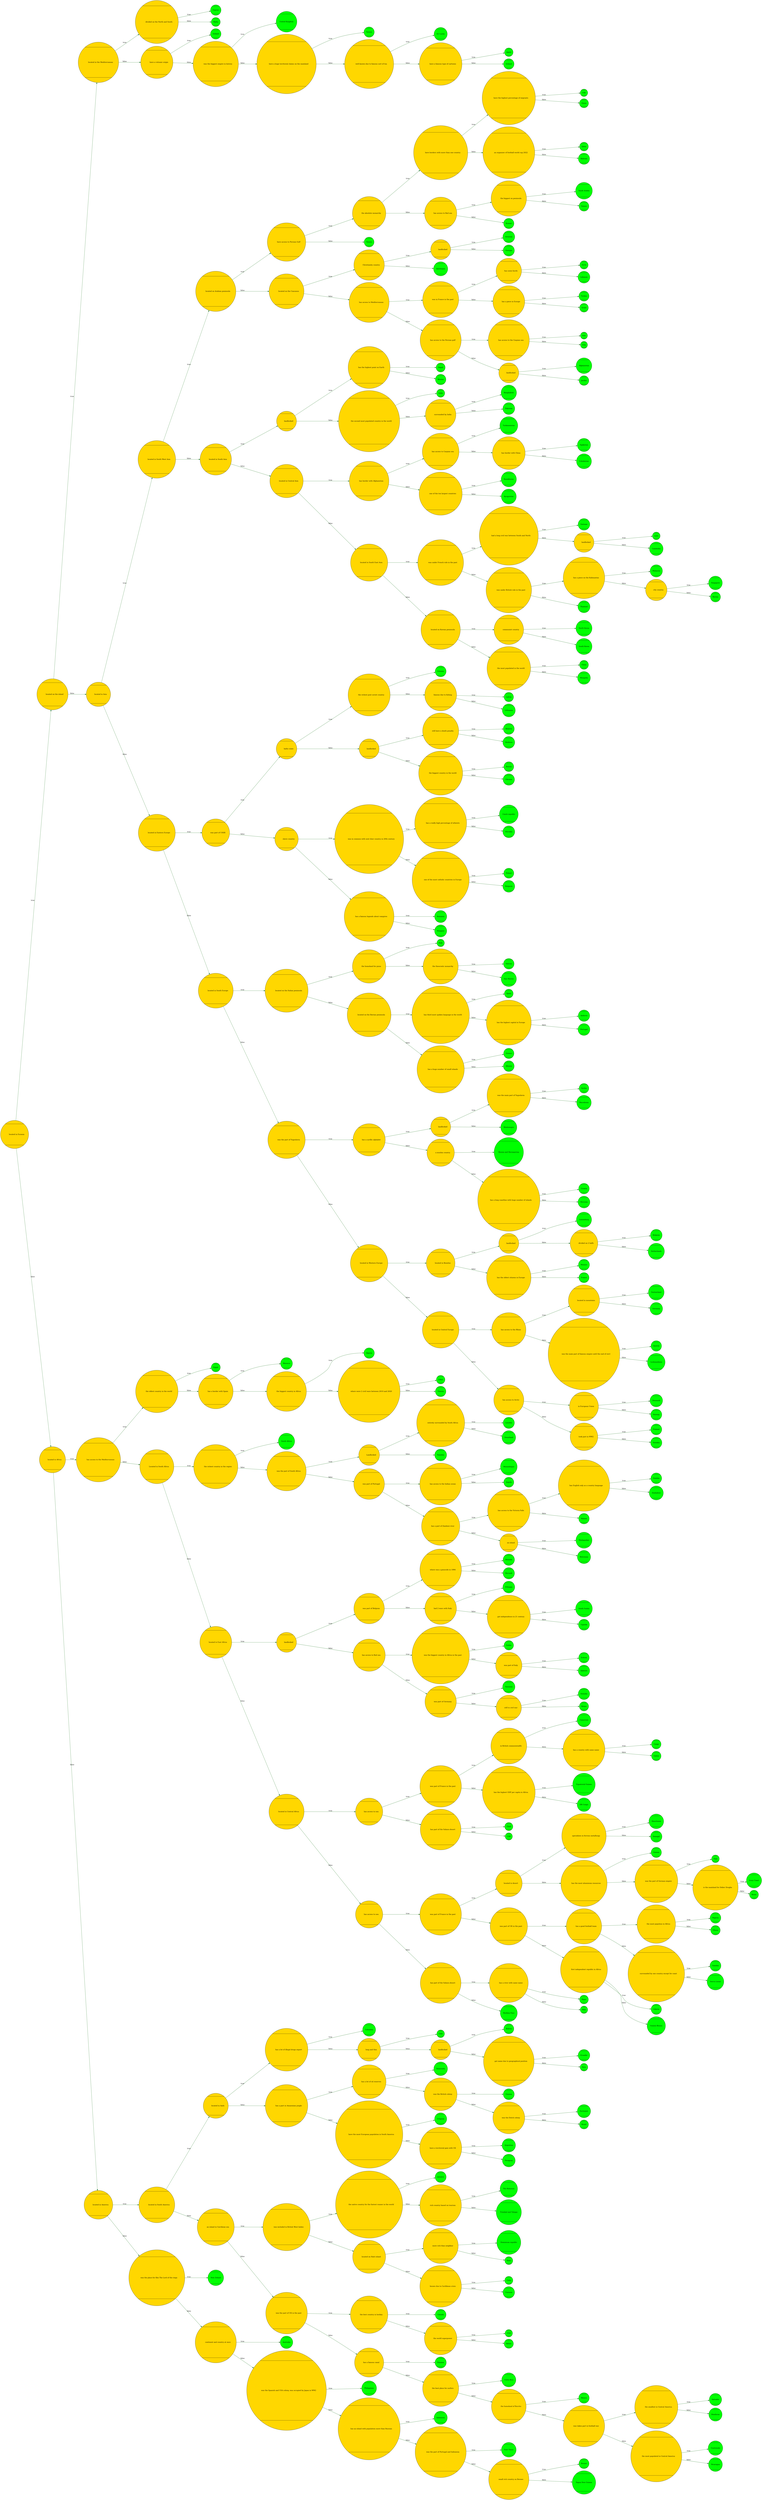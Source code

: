 digraph G{
edge [color = "darkgreen"];
rankdir = "LR";
node [shape = Mcircle];
node [color = "#000000", shape = Mcircle];
node0x5626c3d5b400[ style = "filled, rounded", fillcolor = "gold"]node0x5626c3d5b400 [label="	located in Eurasia
"];
node0x5626c3d5e110[ style = "filled, rounded", fillcolor = "gold"]node0x5626c3d5e110 [label="	located on the island
"];
node0x5626c3d5e170[ style = "filled, rounded", fillcolor = "gold"]node0x5626c3d5e170 [label="	located in the Mediterranean
"];
node0x5626c3d5e1d0[ style = "filled, rounded", fillcolor = "gold"]node0x5626c3d5e1d0 [label="	divided on the North and South
"];
node0x5626c3d5e230[ style = "filled, rounded", fillcolor = "lime"]node0x5626c3d5e230 [label="Cyprus
"];
node0x5626c3d5e290[ style = "filled, rounded", fillcolor = "lime"]node0x5626c3d5e290 [label="Malta
"];
node0x5626c3d5e2f0[ style = "filled, rounded", fillcolor = "gold"]node0x5626c3d5e2f0 [label="	have a volcanic origin
"];
node0x5626c3d5e350[ style = "filled, rounded", fillcolor = "lime"]node0x5626c3d5e350 [label="Iceland
"];
node0x5626c3d5e3b0[ style = "filled, rounded", fillcolor = "gold"]node0x5626c3d5e3b0 [label="	was the biggest empire in history
"];
node0x5626c3d5e410[ style = "filled, rounded", fillcolor = "lime"]node0x5626c3d5e410 [label="United Kingdom
"];
node0x5626c3d5e470[ style = "filled, rounded", fillcolor = "gold"]node0x5626c3d5e470 [label="	have a huge territorial claims on the mainland
"];
node0x5626c3d5e4d0[ style = "filled, rounded", fillcolor = "lime"]node0x5626c3d5e4d0 [label="Taiwan
"];
node0x5626c3d5e530[ style = "filled, rounded", fillcolor = "gold"]node0x5626c3d5e530 [label="	well known due to famous sort of tea
"];
node0x5626c3d5e590[ style = "filled, rounded", fillcolor = "lime"]node0x5626c3d5e590 [label="Sri Lanka
"];
node0x5626c3d5e5f0[ style = "filled, rounded", fillcolor = "gold"]node0x5626c3d5e5f0 [label="	have a famous type of cartoons
"];
node0x5626c3d5e650[ style = "filled, rounded", fillcolor = "lime"]node0x5626c3d5e650 [label="Japan
"];
node0x5626c3d5e6b0[ style = "filled, rounded", fillcolor = "lime"]node0x5626c3d5e6b0 [label="Ireland
"];
node0x5626c3d5e710[ style = "filled, rounded", fillcolor = "gold"]node0x5626c3d5e710 [label="	located in Asia
"];
node0x5626c3d5e770[ style = "filled, rounded", fillcolor = "gold"]node0x5626c3d5e770 [label="	located in South West Asia
"];
node0x5626c3d5e7d0[ style = "filled, rounded", fillcolor = "gold"]node0x5626c3d5e7d0 [label="	located on Arabian peninsula
"];
node0x5626c3d5e830[ style = "filled, rounded", fillcolor = "gold"]node0x5626c3d5e830 [label="	have access to Persian Gulf
"];
node0x5626c3d5e890[ style = "filled, rounded", fillcolor = "gold"]node0x5626c3d5e890 [label="	the absolute monarchy
"];
node0x5626c3d5e8f0[ style = "filled, rounded", fillcolor = "gold"]node0x5626c3d5e8f0 [label="	have borders with more than one country
"];
node0x5626c3d5e950[ style = "filled, rounded", fillcolor = "gold"]node0x5626c3d5e950 [label="	have the highest percentage of migrants
"];
node0x5626c3d5e9b0[ style = "filled, rounded", fillcolor = "lime"]node0x5626c3d5e9b0 [label="UAE
"];
node0x5626c3d5ea10[ style = "filled, rounded", fillcolor = "lime"]node0x5626c3d5ea10 [label="Oman
"];
node0x5626c3d5ea70[ style = "filled, rounded", fillcolor = "gold"]node0x5626c3d5ea70 [label="	an organizer of football world cup 2022
"];
node0x5626c3d5ead0[ style = "filled, rounded", fillcolor = "lime"]node0x5626c3d5ead0 [label="Qatar
"];
node0x5626c3d5eb30[ style = "filled, rounded", fillcolor = "lime"]node0x5626c3d5eb30 [label="Bahrain
"];
node0x5626c3d5eb90[ style = "filled, rounded", fillcolor = "gold"]node0x5626c3d5eb90 [label="	has access to Red sea
"];
node0x5626c3d5ebf0[ style = "filled, rounded", fillcolor = "gold"]node0x5626c3d5ebf0 [label="	the biggest on peninsula
"];
node0x5626c3d5ec50[ style = "filled, rounded", fillcolor = "lime"]node0x5626c3d5ec50 [label="Saudi Arabia
"];
node0x5626c3d5ecb0[ style = "filled, rounded", fillcolor = "lime"]node0x5626c3d5ecb0 [label="Yemen
"];
node0x5626c3d5ed10[ style = "filled, rounded", fillcolor = "lime"]node0x5626c3d5ed10 [label="Kuwait
"];
node0x5626c3d5ed70[ style = "filled, rounded", fillcolor = "lime"]node0x5626c3d5ed70 [label="Yemen
"];
node0x5626c3d5edd0[ style = "filled, rounded", fillcolor = "gold"]node0x5626c3d5edd0 [label="	located on the Caucasus
"];
node0x5626c3d5ee30[ style = "filled, rounded", fillcolor = "gold"]node0x5626c3d5ee30 [label="	Christianity country
"];
node0x5626c3d5ee90[ style = "filled, rounded", fillcolor = "gold"]node0x5626c3d5ee90 [label="	landlocked
"];
node0x5626c3d5eef0[ style = "filled, rounded", fillcolor = "lime"]node0x5626c3d5eef0 [label="Armenia
"];
node0x5626c3d5ef50[ style = "filled, rounded", fillcolor = "lime"]node0x5626c3d5ef50 [label="Georgia
"];
node0x5626c3d5efb0[ style = "filled, rounded", fillcolor = "lime"]node0x5626c3d5efb0 [label="Azerbaijan
"];
node0x5626c3d5f010[ style = "filled, rounded", fillcolor = "gold"]node0x5626c3d5f010 [label="	has access to Mediterranean
"];
node0x5626c3d5f070[ style = "filled, rounded", fillcolor = "gold"]node0x5626c3d5f070 [label="	was in France in the past
"];
node0x5626c3d5f0d0[ style = "filled, rounded", fillcolor = "gold"]node0x5626c3d5f0d0 [label="	has some kurds
"];
node0x5626c3d5f130[ style = "filled, rounded", fillcolor = "lime"]node0x5626c3d5f130 [label="Syria
"];
node0x5626c3d5f190[ style = "filled, rounded", fillcolor = "lime"]node0x5626c3d5f190 [label="Lebanon
"];
node0x5626c3d5f1f0[ style = "filled, rounded", fillcolor = "gold"]node0x5626c3d5f1f0 [label="	has a piece in Europe
"];
node0x5626c3d5f250[ style = "filled, rounded", fillcolor = "lime"]node0x5626c3d5f250 [label="Turkey
"];
node0x5626c3d5f2b0[ style = "filled, rounded", fillcolor = "lime"]node0x5626c3d5f2b0 [label="Israel
"];
node0x5626c3d5f310[ style = "filled, rounded", fillcolor = "gold"]node0x5626c3d5f310 [label="	has access to the Persian gulf
"];
node0x5626c3d5f370[ style = "filled, rounded", fillcolor = "gold"]node0x5626c3d5f370 [label="	has access to the Caspian sea
"];
node0x5626c3d5f3d0[ style = "filled, rounded", fillcolor = "lime"]node0x5626c3d5f3d0 [label="Iran
"];
node0x5626c3d5f430[ style = "filled, rounded", fillcolor = "lime"]node0x5626c3d5f430 [label="Iraq
"];
node0x5626c3d5f490[ style = "filled, rounded", fillcolor = "gold"]node0x5626c3d5f490 [label="	landlocked
"];
node0x5626c3d5f4f0[ style = "filled, rounded", fillcolor = "lime"]node0x5626c3d5f4f0 [label="Afghanistan
"];
node0x5626c3d5f550[ style = "filled, rounded", fillcolor = "lime"]node0x5626c3d5f550 [label="Jordan
"];
node0x5626c3d5f5b0[ style = "filled, rounded", fillcolor = "gold"]node0x5626c3d5f5b0 [label="	located in South Asia
"];
node0x5626c3d5f610[ style = "filled, rounded", fillcolor = "gold"]node0x5626c3d5f610 [label="	landlocked
"];
node0x5626c3d5f670[ style = "filled, rounded", fillcolor = "gold"]node0x5626c3d5f670 [label="	has the highest point on Earth
"];
node0x5626c3d5f6d0[ style = "filled, rounded", fillcolor = "lime"]node0x5626c3d5f6d0 [label="Nepal
"];
node0x5626c3d5f730[ style = "filled, rounded", fillcolor = "lime"]node0x5626c3d5f730 [label="Bhutan
"];
node0x5626c3d5f790[ style = "filled, rounded", fillcolor = "gold"]node0x5626c3d5f790 [label="	the second most populated country in the world
"];
node0x5626c3d5f7f0[ style = "filled, rounded", fillcolor = "lime"]node0x5626c3d5f7f0 [label="India
"];
node0x5626c3d5f850[ style = "filled, rounded", fillcolor = "gold"]node0x5626c3d5f850 [label="	surrounded by India
"];
node0x5626c3d5f8b0[ style = "filled, rounded", fillcolor = "lime"]node0x5626c3d5f8b0 [label="Bangladesh
"];
node0x5626c3d5f910[ style = "filled, rounded", fillcolor = "lime"]node0x5626c3d5f910 [label="Pakistan
"];
node0x5626c3d5f970[ style = "filled, rounded", fillcolor = "gold"]node0x5626c3d5f970 [label="	located in Central Asia
"];
node0x5626c3d5f9d0[ style = "filled, rounded", fillcolor = "gold"]node0x5626c3d5f9d0 [label="	has border with Afghanistan
"];
node0x5626c3d5fa30[ style = "filled, rounded", fillcolor = "gold"]node0x5626c3d5fa30 [label="	has access to Caspian sea
"];
node0x5626c3d5fa90[ style = "filled, rounded", fillcolor = "lime"]node0x5626c3d5fa90 [label="Turkmenistan
"];
node0x5626c3d5faf0[ style = "filled, rounded", fillcolor = "gold"]node0x5626c3d5faf0 [label="	has border with China
"];
node0x5626c3d5fb50[ style = "filled, rounded", fillcolor = "lime"]node0x5626c3d5fb50 [label="Tajikistan
"];
node0x5626c3d5fbb0[ style = "filled, rounded", fillcolor = "lime"]node0x5626c3d5fbb0 [label="Uzbekistan
"];
node0x5626c3d5fc10[ style = "filled, rounded", fillcolor = "gold"]node0x5626c3d5fc10 [label="	one of the ten largest countries
"];
node0x5626c3d5fc70[ style = "filled, rounded", fillcolor = "lime"]node0x5626c3d5fc70 [label="Kazakhstan
"];
node0x5626c3d5fcd0[ style = "filled, rounded", fillcolor = "lime"]node0x5626c3d5fcd0 [label="Kyrgyzstan
"];
node0x5626c3d5fd30[ style = "filled, rounded", fillcolor = "gold"]node0x5626c3d5fd30 [label="	located in South East Asia
"];
node0x5626c3d5fd90[ style = "filled, rounded", fillcolor = "gold"]node0x5626c3d5fd90 [label="	was under French rule in the past
"];
node0x5626c3d5fdf0[ style = "filled, rounded", fillcolor = "gold"]node0x5626c3d5fdf0 [label="	had a long civil war between South and North
"];
node0x5626c3d5fe50[ style = "filled, rounded", fillcolor = "lime"]node0x5626c3d5fe50 [label="Vietnam
"];
node0x5626c3d5feb0[ style = "filled, rounded", fillcolor = "gold"]node0x5626c3d5feb0 [label="	landlocked
"];
node0x5626c3d5ff10[ style = "filled, rounded", fillcolor = "lime"]node0x5626c3d5ff10 [label="Laos
"];
node0x5626c3d5ff70[ style = "filled, rounded", fillcolor = "lime"]node0x5626c3d5ff70 [label="Cambodia
"];
node0x5626c3d5ffd0[ style = "filled, rounded", fillcolor = "gold"]node0x5626c3d5ffd0 [label="	was under British rule in the past
"];
node0x5626c3d60030[ style = "filled, rounded", fillcolor = "gold"]node0x5626c3d60030 [label="	has a piece on the Kalimantan
"];
node0x5626c3d60090[ style = "filled, rounded", fillcolor = "lime"]node0x5626c3d60090 [label="Malaysia
"];
node0x5626c3d600f0[ style = "filled, rounded", fillcolor = "gold"]node0x5626c3d600f0 [label="	city country
"];
node0x5626c3d60150[ style = "filled, rounded", fillcolor = "lime"]node0x5626c3d60150 [label="Singapore
"];
node0x5626c3d601b0[ style = "filled, rounded", fillcolor = "lime"]node0x5626c3d601b0 [label="Burma
"];
node0x5626c3d60210[ style = "filled, rounded", fillcolor = "lime"]node0x5626c3d60210 [label="Thailand
"];
node0x5626c3d60270[ style = "filled, rounded", fillcolor = "gold"]node0x5626c3d60270 [label="	located on Korean peninsula
"];
node0x5626c3d602d0[ style = "filled, rounded", fillcolor = "gold"]node0x5626c3d602d0 [label="	communist country
"];
node0x5626c3d60330[ style = "filled, rounded", fillcolor = "lime"]node0x5626c3d60330 [label="North Korea
"];
node0x5626c3d60390[ style = "filled, rounded", fillcolor = "lime"]node0x5626c3d60390 [label="South Korea
"];
node0x5626c3d603f0[ style = "filled, rounded", fillcolor = "gold"]node0x5626c3d603f0 [label="	the most populated in the world
"];
node0x5626c3d60450[ style = "filled, rounded", fillcolor = "lime"]node0x5626c3d60450 [label="China
"];
node0x5626c3d604b0[ style = "filled, rounded", fillcolor = "lime"]node0x5626c3d604b0 [label="Mongolia
"];
node0x5626c3d60510[ style = "filled, rounded", fillcolor = "gold"]node0x5626c3d60510 [label="	located in Eastern Europe
"];
node0x5626c3d60570[ style = "filled, rounded", fillcolor = "gold"]node0x5626c3d60570 [label="	was part of USSR
"];
node0x5626c3d605d0[ style = "filled, rounded", fillcolor = "gold"]node0x5626c3d605d0 [label="	baltic state
"];
node0x5626c3d60630[ style = "filled, rounded", fillcolor = "gold"]node0x5626c3d60630 [label="	the richest post soviet country
"];
node0x5626c3d60690[ style = "filled, rounded", fillcolor = "lime"]node0x5626c3d60690 [label="Estonia
"];
node0x5626c3d606f0[ style = "filled, rounded", fillcolor = "gold"]node0x5626c3d606f0 [label="	famous due to fishing
"];
node0x5626c3d60750[ style = "filled, rounded", fillcolor = "lime"]node0x5626c3d60750 [label="Latvia
"];
node0x5626c3d607b0[ style = "filled, rounded", fillcolor = "lime"]node0x5626c3d607b0 [label="Lithuania
"];
node0x5626c3d60810[ style = "filled, rounded", fillcolor = "gold"]node0x5626c3d60810 [label="	landlocked
"];
node0x5626c3d60870[ style = "filled, rounded", fillcolor = "gold"]node0x5626c3d60870 [label="	still have a death penalty
"];
node0x5626c3d608d0[ style = "filled, rounded", fillcolor = "lime"]node0x5626c3d608d0 [label="Belarus
"];
node0x5626c3d60930[ style = "filled, rounded", fillcolor = "lime"]node0x5626c3d60930 [label="Moldova
"];
node0x5626c3d60990[ style = "filled, rounded", fillcolor = "gold"]node0x5626c3d60990 [label="	the biggest country in the world
"];
node0x5626c3d609f0[ style = "filled, rounded", fillcolor = "lime"]node0x5626c3d609f0 [label="Russia
"];
node0x5626c3d60a50[ style = "filled, rounded", fillcolor = "lime"]node0x5626c3d60a50 [label="Ukraine
"];
node0x5626c3d60ab0[ style = "filled, rounded", fillcolor = "gold"]node0x5626c3d60ab0 [label="	slavic country
"];
node0x5626c3d60b10[ style = "filled, rounded", fillcolor = "gold"]node0x5626c3d60b10 [label="	was in common with next door country in 20th century
"];
node0x5626c3d60b70[ style = "filled, rounded", fillcolor = "gold"]node0x5626c3d60b70 [label="	has a really high percentage of atheists
"];
node0x5626c3d60bd0[ style = "filled, rounded", fillcolor = "lime"]node0x5626c3d60bd0 [label="Czech republic
"];
node0x5626c3d60c30[ style = "filled, rounded", fillcolor = "lime"]node0x5626c3d60c30 [label="Slovakia
"];
node0x5626c3d60c90[ style = "filled, rounded", fillcolor = "gold"]node0x5626c3d60c90 [label="	one of the most catholic countries in Europe
"];
node0x5626c3d60cf0[ style = "filled, rounded", fillcolor = "lime"]node0x5626c3d60cf0 [label="Poland
"];
node0x5626c3d60d50[ style = "filled, rounded", fillcolor = "lime"]node0x5626c3d60d50 [label="Bulgaria
"];
node0x5626c3d60db0[ style = "filled, rounded", fillcolor = "gold"]node0x5626c3d60db0 [label="	has a famous legends about vampires
"];
node0x5626c3d60e10[ style = "filled, rounded", fillcolor = "lime"]node0x5626c3d60e10 [label="Romania
"];
node0x5626c3d60e70[ style = "filled, rounded", fillcolor = "lime"]node0x5626c3d60e70 [label="Hungary
"];
node0x5626c3d60ed0[ style = "filled, rounded", fillcolor = "gold"]node0x5626c3d60ed0 [label="	located in South Europe
"];
node0x5626c3d60f30[ style = "filled, rounded", fillcolor = "gold"]node0x5626c3d60f30 [label="	located on the Italian peninsula
"];
node0x5626c3d60f90[ style = "filled, rounded", fillcolor = "gold"]node0x5626c3d60f90 [label="	the homeland for pizza
"];
node0x5626c3d60ff0[ style = "filled, rounded", fillcolor = "lime"]node0x5626c3d60ff0 [label="Italy
"];
node0x5626c3d61050[ style = "filled, rounded", fillcolor = "gold"]node0x5626c3d61050 [label="	the theocratic monarchy
"];
node0x5626c3d610b0[ style = "filled, rounded", fillcolor = "lime"]node0x5626c3d610b0 [label="Vatican
"];
node0x5626c3d61110[ style = "filled, rounded", fillcolor = "lime"]node0x5626c3d61110 [label="San Marino
"];
node0x5626c3d61170[ style = "filled, rounded", fillcolor = "gold"]node0x5626c3d61170 [label="	located on the Iberian peninsula
"];
node0x5626c3d611d0[ style = "filled, rounded", fillcolor = "gold"]node0x5626c3d611d0 [label="	has third most spoken language in the world
"];
node0x5626c3d61230[ style = "filled, rounded", fillcolor = "lime"]node0x5626c3d61230 [label="Spain
"];
node0x5626c3d61290[ style = "filled, rounded", fillcolor = "gold"]node0x5626c3d61290 [label="	has the highest capital in Europe
"];
node0x5626c3d612f0[ style = "filled, rounded", fillcolor = "lime"]node0x5626c3d612f0 [label="Andorra
"];
node0x5626c3d61350[ style = "filled, rounded", fillcolor = "lime"]node0x5626c3d61350 [label="Portugal
"];
node0x5626c3d613b0[ style = "filled, rounded", fillcolor = "gold"]node0x5626c3d613b0 [label="	has a huge number of small islands
"];
node0x5626c3d61410[ style = "filled, rounded", fillcolor = "lime"]node0x5626c3d61410 [label="Greece
"];
node0x5626c3d61470[ style = "filled, rounded", fillcolor = "lime"]node0x5626c3d61470 [label="Albania
"];
node0x5626c3d614d0[ style = "filled, rounded", fillcolor = "gold"]node0x5626c3d614d0 [label="	was the part of Yugoslavia
"];
node0x5626c3d61530[ style = "filled, rounded", fillcolor = "gold"]node0x5626c3d61530 [label="	has a cyrillic alphabet
"];
node0x5626c3d61590[ style = "filled, rounded", fillcolor = "gold"]node0x5626c3d61590 [label="	landlocked
"];
node0x5626c3d615f0[ style = "filled, rounded", fillcolor = "gold"]node0x5626c3d615f0 [label="	was the main part of Yugoslavia
"];
node0x5626c3d61650[ style = "filled, rounded", fillcolor = "lime"]node0x5626c3d61650 [label="Serbia
"];
node0x5626c3d616b0[ style = "filled, rounded", fillcolor = "lime"]node0x5626c3d616b0 [label="Macedonia
"];
node0x5626c3d61710[ style = "filled, rounded", fillcolor = "lime"]node0x5626c3d61710 [label="Montenegro
"];
node0x5626c3d61770[ style = "filled, rounded", fillcolor = "gold"]node0x5626c3d61770 [label="	a muslim country
"];
node0x5626c3d617d0[ style = "filled, rounded", fillcolor = "lime"]node0x5626c3d617d0 [label="Bosnia and Herzegovina
"];
node0x5626c3d61830[ style = "filled, rounded", fillcolor = "gold"]node0x5626c3d61830 [label="	has a long coastline with huge number of islands
"];
node0x5626c3d61890[ style = "filled, rounded", fillcolor = "lime"]node0x5626c3d61890 [label="Croatia
"];
node0x5626c3d618f0[ style = "filled, rounded", fillcolor = "lime"]node0x5626c3d618f0 [label="Slovenia
"];
node0x5626c3d61950[ style = "filled, rounded", fillcolor = "gold"]node0x5626c3d61950 [label="	located in Western Europe
"];
node0x5626c3d619b0[ style = "filled, rounded", fillcolor = "gold"]node0x5626c3d619b0 [label="	located in Benelux
"];
node0x5626c3d61a10[ style = "filled, rounded", fillcolor = "gold"]node0x5626c3d61a10 [label="	landlocked
"];
node0x5626c3d61a70[ style = "filled, rounded", fillcolor = "lime"]node0x5626c3d61a70 [label="Luxemburg
"];
node0x5626c3d61ad0[ style = "filled, rounded", fillcolor = "gold"]node0x5626c3d61ad0 [label="	divided on 2 halfs
"];
node0x5626c3d61b30[ style = "filled, rounded", fillcolor = "lime"]node0x5626c3d61b30 [label="Belgium
"];
node0x5626c3d61b90[ style = "filled, rounded", fillcolor = "lime"]node0x5626c3d61b90 [label="Netherlands
"];
node0x5626c3d61bf0[ style = "filled, rounded", fillcolor = "gold"]node0x5626c3d61bf0 [label="	has the oldest citizens in Europe
"];
node0x5626c3d61c50[ style = "filled, rounded", fillcolor = "lime"]node0x5626c3d61c50 [label="Monaco
"];
node0x5626c3d61cb0[ style = "filled, rounded", fillcolor = "lime"]node0x5626c3d61cb0 [label="France
"];
node0x5626c3d61d10[ style = "filled, rounded", fillcolor = "gold"]node0x5626c3d61d10 [label="	located in Central Europe
"];
node0x5626c3d61d70[ style = "filled, rounded", fillcolor = "gold"]node0x5626c3d61d70 [label="	has access to the Rhine
"];
node0x5626c3d61dd0[ style = "filled, rounded", fillcolor = "gold"]node0x5626c3d61dd0 [label="	located in mountains
"];
node0x5626c3d61e30[ style = "filled, rounded", fillcolor = "lime"]node0x5626c3d61e30 [label="Switzerland
"];
node0x5626c3d61e90[ style = "filled, rounded", fillcolor = "lime"]node0x5626c3d61e90 [label="Germany
"];
node0x5626c3d61ef0[ style = "filled, rounded", fillcolor = "gold"]node0x5626c3d61ef0 [label="	was the main part of famous empire until the end of ww1
"];
node0x5626c3d61f50[ style = "filled, rounded", fillcolor = "lime"]node0x5626c3d61f50 [label="Austria
"];
node0x5626c3d61fb0[ style = "filled, rounded", fillcolor = "lime"]node0x5626c3d61fb0 [label="Lichtenshtein
"];
node0x5626c3d62010[ style = "filled, rounded", fillcolor = "gold"]node0x5626c3d62010 [label="	has access to Arctic
"];
node0x5626c3d62070[ style = "filled, rounded", fillcolor = "gold"]node0x5626c3d62070 [label="	in European Union
"];
node0x5626c3d620d0[ style = "filled, rounded", fillcolor = "lime"]node0x5626c3d620d0 [label="Denmark
"];
node0x5626c3d62130[ style = "filled, rounded", fillcolor = "lime"]node0x5626c3d62130 [label="Norway
"];
node0x5626c3d62190[ style = "filled, rounded", fillcolor = "gold"]node0x5626c3d62190 [label="	took part in WW2
"];
node0x5626c3d621f0[ style = "filled, rounded", fillcolor = "lime"]node0x5626c3d621f0 [label="Finland
"];
node0x5626c3d62250[ style = "filled, rounded", fillcolor = "lime"]node0x5626c3d62250 [label="Sweden
"];
node0x5626c3d622b0[ style = "filled, rounded", fillcolor = "gold"]node0x5626c3d622b0 [label="	located in Africa
"];
node0x5626c3d62310[ style = "filled, rounded", fillcolor = "gold"]node0x5626c3d62310 [label="	has access to the Mediterranean
"];
node0x5626c3d62370[ style = "filled, rounded", fillcolor = "gold"]node0x5626c3d62370 [label="	the oldest country in the world
"];
node0x5626c3d623d0[ style = "filled, rounded", fillcolor = "lime"]node0x5626c3d623d0 [label="Egypt
"];
node0x5626c3d62430[ style = "filled, rounded", fillcolor = "gold"]node0x5626c3d62430 [label="	has a border with Spain
"];
node0x5626c3d62490[ style = "filled, rounded", fillcolor = "lime"]node0x5626c3d62490 [label="Morocco
"];
node0x5626c3d624f0[ style = "filled, rounded", fillcolor = "gold"]node0x5626c3d624f0 [label="	the biggest country in Africa
"];
node0x5626c3d62550[ style = "filled, rounded", fillcolor = "lime"]node0x5626c3d62550 [label="Algeria
"];
node0x5626c3d625b0[ style = "filled, rounded", fillcolor = "gold"]node0x5626c3d625b0 [label="	where were 2 civil wars between 2010 and 2020
"];
node0x5626c3d62610[ style = "filled, rounded", fillcolor = "lime"]node0x5626c3d62610 [label="Libya
"];
node0x5626c3d62670[ style = "filled, rounded", fillcolor = "lime"]node0x5626c3d62670 [label="Tunisia
"];
node0x5626c3d626d0[ style = "filled, rounded", fillcolor = "gold"]node0x5626c3d626d0 [label="	Located in South Africa
"];
node0x5626c3d62730[ style = "filled, rounded", fillcolor = "gold"]node0x5626c3d62730 [label="	the richest country in the region
"];
node0x5626c3d62790[ style = "filled, rounded", fillcolor = "lime"]node0x5626c3d62790 [label="South Africa
"];
node0x5626c3d627f0[ style = "filled, rounded", fillcolor = "gold"]node0x5626c3d627f0 [label="	was the part of South Africa
"];
node0x5626c3d62850[ style = "filled, rounded", fillcolor = "gold"]node0x5626c3d62850 [label="	Landlocked
"];
node0x5626c3d628b0[ style = "filled, rounded", fillcolor = "gold"]node0x5626c3d628b0 [label="	entirely surrounded by South Africa
"];
node0x5626c3d62910[ style = "filled, rounded", fillcolor = "lime"]node0x5626c3d62910 [label="Lesotho
"];
node0x5626c3d62970[ style = "filled, rounded", fillcolor = "lime"]node0x5626c3d62970 [label="Swaziland
"];
node0x5626c3d629d0[ style = "filled, rounded", fillcolor = "lime"]node0x5626c3d629d0 [label="Namibia
"];
node0x5626c3d62a30[ style = "filled, rounded", fillcolor = "gold"]node0x5626c3d62a30 [label="	was part of Portugal
"];
node0x5626c3d62a90[ style = "filled, rounded", fillcolor = "gold"]node0x5626c3d62a90 [label="	has access to the Indian ocean
"];
node0x5626c3d62af0[ style = "filled, rounded", fillcolor = "lime"]node0x5626c3d62af0 [label="Mozambique
"];
node0x5626c3d62b50[ style = "filled, rounded", fillcolor = "lime"]node0x5626c3d62b50 [label="Angola
"];
node0x5626c3d62bb0[ style = "filled, rounded", fillcolor = "gold"]node0x5626c3d62bb0 [label="	has a part of Zambezi river
"];
node0x5626c3d62c10[ style = "filled, rounded", fillcolor = "gold"]node0x5626c3d62c10 [label="	has access to the Victoria Falls
"];
node0x5626c3d62c70[ style = "filled, rounded", fillcolor = "gold"]node0x5626c3d62c70 [label="	has English only as a country language
"];
node0x5626c3d62cd0[ style = "filled, rounded", fillcolor = "lime"]node0x5626c3d62cd0 [label="Zambia
"];
node0x5626c3d62d30[ style = "filled, rounded", fillcolor = "lime"]node0x5626c3d62d30 [label="Zimbabwe
"];
node0x5626c3d62d90[ style = "filled, rounded", fillcolor = "lime"]node0x5626c3d62d90 [label="Malawi
"];
node0x5626c3d62df0[ style = "filled, rounded", fillcolor = "gold"]node0x5626c3d62df0 [label="	an island
"];
node0x5626c3d62e50[ style = "filled, rounded", fillcolor = "lime"]node0x5626c3d62e50 [label="Madagaskar
"];
node0x5626c3d62eb0[ style = "filled, rounded", fillcolor = "lime"]node0x5626c3d62eb0 [label="Botswana
"];
node0x5626c3d62f10[ style = "filled, rounded", fillcolor = "gold"]node0x5626c3d62f10 [label="	located in East Africa
"];
node0x5626c3d62f70[ style = "filled, rounded", fillcolor = "gold"]node0x5626c3d62f70 [label="	landlocked
"];
node0x5626c3d62fd0[ style = "filled, rounded", fillcolor = "gold"]node0x5626c3d62fd0 [label="	was part of Belgium
"];
node0x5626c3d63030[ style = "filled, rounded", fillcolor = "gold"]node0x5626c3d63030 [label="	where was a genocide in 1994
"];
node0x5626c3d63090[ style = "filled, rounded", fillcolor = "lime"]node0x5626c3d63090 [label="Rwanda
"];
node0x5626c3d630f0[ style = "filled, rounded", fillcolor = "lime"]node0x5626c3d630f0 [label="Burundi
"];
node0x5626c3d63150[ style = "filled, rounded", fillcolor = "gold"]node0x5626c3d63150 [label="	had 2 wars with Italy
"];
node0x5626c3d631b0[ style = "filled, rounded", fillcolor = "lime"]node0x5626c3d631b0 [label="Ethiopia
"];
node0x5626c3d63210[ style = "filled, rounded", fillcolor = "gold"]node0x5626c3d63210 [label="	got independence in 21 century
"];
node0x5626c3d63270[ style = "filled, rounded", fillcolor = "lime"]node0x5626c3d63270 [label="South Sudan
"];
node0x5626c3d632d0[ style = "filled, rounded", fillcolor = "lime"]node0x5626c3d632d0 [label="Uganda
"];
node0x5626c3d63330[ style = "filled, rounded", fillcolor = "gold"]node0x5626c3d63330 [label="	has access to Red sea
"];
node0x5626c3d63390[ style = "filled, rounded", fillcolor = "gold"]node0x5626c3d63390 [label="	was the biggest country in Africa in the past
"];
node0x5626c3d633f0[ style = "filled, rounded", fillcolor = "lime"]node0x5626c3d633f0 [label="Sudan
"];
node0x5626c3d63450[ style = "filled, rounded", fillcolor = "gold"]node0x5626c3d63450 [label="	was part of Italy
"];
node0x5626c3d634b0[ style = "filled, rounded", fillcolor = "lime"]node0x5626c3d634b0 [label="Eritrea
"];
node0x5626c3d63510[ style = "filled, rounded", fillcolor = "lime"]node0x5626c3d63510 [label="Djibouti
"];
node0x5626c3d63570[ style = "filled, rounded", fillcolor = "gold"]node0x5626c3d63570 [label="	was part of Germany
"];
node0x5626c3d635d0[ style = "filled, rounded", fillcolor = "lime"]node0x5626c3d635d0 [label="Tanzania
"];
node0x5626c3d63630[ style = "filled, rounded", fillcolor = "gold"]node0x5626c3d63630 [label="	still in civil war
"];
node0x5626c3d63690[ style = "filled, rounded", fillcolor = "lime"]node0x5626c3d63690 [label="Somalia
"];
node0x5626c3d636f0[ style = "filled, rounded", fillcolor = "lime"]node0x5626c3d636f0 [label="Kenya
"];
node0x5626c3d63750[ style = "filled, rounded", fillcolor = "gold"]node0x5626c3d63750 [label="	located in Central Africa
"];
node0x5626c3d637b0[ style = "filled, rounded", fillcolor = "gold"]node0x5626c3d637b0 [label="	has access to sea
"];
node0x5626c3d63810[ style = "filled, rounded", fillcolor = "gold"]node0x5626c3d63810 [label="	was part of France in the past
"];
node0x5626c3d63870[ style = "filled, rounded", fillcolor = "gold"]node0x5626c3d63870 [label="	in British commonwealth
"];
node0x5626c3d638d0[ style = "filled, rounded", fillcolor = "lime"]node0x5626c3d638d0 [label="Cameroon
"];
node0x5626c3d63930[ style = "filled, rounded", fillcolor = "gold"]node0x5626c3d63930 [label="	has a country with same name
"];
node0x5626c3d63990[ style = "filled, rounded", fillcolor = "lime"]node0x5626c3d63990 [label="Congo
"];
node0x5626c3d639f0[ style = "filled, rounded", fillcolor = "lime"]node0x5626c3d639f0 [label="Gabon
"];
node0x5626c3d63a50[ style = "filled, rounded", fillcolor = "gold"]node0x5626c3d63a50 [label="	has the highest GDP per capita in Africa
"];
node0x5626c3d63ab0[ style = "filled, rounded", fillcolor = "lime"]node0x5626c3d63ab0 [label="Equatorial Guinea
"];
node0x5626c3d63b10[ style = "filled, rounded", fillcolor = "lime"]node0x5626c3d63b10 [label="DR Congo
"];
node0x5626c3d63b70[ style = "filled, rounded", fillcolor = "gold"]node0x5626c3d63b70 [label="	has part of the Sahara desert
"];
node0x5626c3d63bd0[ style = "filled, rounded", fillcolor = "lime"]node0x5626c3d63bd0 [label="Chad
"];
node0x5626c3d63c30[ style = "filled, rounded", fillcolor = "lime"]node0x5626c3d63c30 [label="CAR
"];
node0x5626c3d63c90[ style = "filled, rounded", fillcolor = "gold"]node0x5626c3d63c90 [label="	has access to sea
"];
node0x5626c3d63cf0[ style = "filled, rounded", fillcolor = "gold"]node0x5626c3d63cf0 [label="	was part of France in the past
"];
node0x5626c3d63d50[ style = "filled, rounded", fillcolor = "gold"]node0x5626c3d63d50 [label="	located in desert
"];
node0x5626c3d63db0[ style = "filled, rounded", fillcolor = "gold"]node0x5626c3d63db0 [label="	specializes in ferrous metallurgy
"];
node0x5626c3d63e10[ style = "filled, rounded", fillcolor = "lime"]node0x5626c3d63e10 [label="Mauritania
"];
node0x5626c3d63e70[ style = "filled, rounded", fillcolor = "lime"]node0x5626c3d63e70 [label="Senegal
"];
node0x5626c3d63ed0[ style = "filled, rounded", fillcolor = "gold"]node0x5626c3d63ed0 [label="	has the most aluminium resources
"];
node0x5626c3d63f30[ style = "filled, rounded", fillcolor = "lime"]node0x5626c3d63f30 [label="Guinea
"];
node0x5626c3d63f90[ style = "filled, rounded", fillcolor = "gold"]node0x5626c3d63f90 [label="	was the part of German empire
"];
node0x5626c3d63ff0[ style = "filled, rounded", fillcolor = "lime"]node0x5626c3d63ff0 [label="Togo
"];
node0x5626c3d64050[ style = "filled, rounded", fillcolor = "gold"]node0x5626c3d64050 [label="	is the mainland for Didier Drogba
"];
node0x5626c3d640b0[ style = "filled, rounded", fillcolor = "lime"]node0x5626c3d640b0 [label="Ivory Coast
"];
node0x5626c3d64110[ style = "filled, rounded", fillcolor = "lime"]node0x5626c3d64110 [label="Benin
"];
node0x5626c3d64170[ style = "filled, rounded", fillcolor = "gold"]node0x5626c3d64170 [label="	was part of UK in the past
"];
node0x5626c3d641d0[ style = "filled, rounded", fillcolor = "gold"]node0x5626c3d641d0 [label="	has a good football team
"];
node0x5626c3d64230[ style = "filled, rounded", fillcolor = "gold"]node0x5626c3d64230 [label="	the most populous in Africa
"];
node0x5626c3d64290[ style = "filled, rounded", fillcolor = "lime"]node0x5626c3d64290 [label="Nigeria
"];
node0x5626c3d642f0[ style = "filled, rounded", fillcolor = "lime"]node0x5626c3d642f0 [label="Ghana
"];
node0x5626c3d64350[ style = "filled, rounded", fillcolor = "gold"]node0x5626c3d64350 [label="	surrounded by one country except for coast
"];
node0x5626c3d643b0[ style = "filled, rounded", fillcolor = "lime"]node0x5626c3d643b0 [label="Gambia
"];
node0x5626c3d64410[ style = "filled, rounded", fillcolor = "lime"]node0x5626c3d64410 [label="Sierra Leone
"];
node0x5626c3d64470[ style = "filled, rounded", fillcolor = "gold"]node0x5626c3d64470 [label="	first independent republic in Africa
"];
node0x5626c3d644d0[ style = "filled, rounded", fillcolor = "lime"]node0x5626c3d644d0 [label="Liberia
"];
node0x5626c3d64530[ style = "filled, rounded", fillcolor = "lime"]node0x5626c3d64530 [label="Guinea Bissau
"];
node0x5626c3d64590[ style = "filled, rounded", fillcolor = "gold"]node0x5626c3d64590 [label="	has part of the Sahara desert
"];
node0x5626c3d645f0[ style = "filled, rounded", fillcolor = "gold"]node0x5626c3d645f0 [label="	has a river with same name
"];
node0x5626c3d64650[ style = "filled, rounded", fillcolor = "lime"]node0x5626c3d64650 [label="Niger
"];
node0x5626c3d646b0[ style = "filled, rounded", fillcolor = "lime"]node0x5626c3d646b0 [label="Mali
"];
node0x5626c3d64710[ style = "filled, rounded", fillcolor = "lime"]node0x5626c3d64710 [label="Burkina Faso
"];
node0x5626c3d64770[ style = "filled, rounded", fillcolor = "gold"]node0x5626c3d64770 [label="	located in America
"];
node0x5626c3d647d0[ style = "filled, rounded", fillcolor = "gold"]node0x5626c3d647d0 [label="	located in South America
"];
node0x5626c3d64830[ style = "filled, rounded", fillcolor = "gold"]node0x5626c3d64830 [label="	located in Ands
"];
node0x5626c3d64890[ style = "filled, rounded", fillcolor = "gold"]node0x5626c3d64890 [label="	has a lot of illegal drugs export
"];
node0x5626c3d648f0[ style = "filled, rounded", fillcolor = "lime"]node0x5626c3d648f0 [label="Columbia
"];
node0x5626c3d64950[ style = "filled, rounded", fillcolor = "gold"]node0x5626c3d64950 [label="	long and thin
"];
node0x5626c3d649b0[ style = "filled, rounded", fillcolor = "lime"]node0x5626c3d649b0 [label="Chili
"];
node0x5626c3d64a10[ style = "filled, rounded", fillcolor = "gold"]node0x5626c3d64a10 [label="	landlocked
"];
node0x5626c3d64a70[ style = "filled, rounded", fillcolor = "lime"]node0x5626c3d64a70 [label="Bolivia
"];
node0x5626c3d64ad0[ style = "filled, rounded", fillcolor = "gold"]node0x5626c3d64ad0 [label="	got name due to geographical position
"];
node0x5626c3d64b30[ style = "filled, rounded", fillcolor = "lime"]node0x5626c3d64b30 [label="Ecuador
"];
node0x5626c3d64b90[ style = "filled, rounded", fillcolor = "lime"]node0x5626c3d64b90 [label="Peru
"];
node0x5626c3d64bf0[ style = "filled, rounded", fillcolor = "gold"]node0x5626c3d64bf0 [label="	has a part in Amazonian jungle
"];
node0x5626c3d64c50[ style = "filled, rounded", fillcolor = "gold"]node0x5626c3d64c50 [label="	has a lot of oil reserves
"];
node0x5626c3d64cb0[ style = "filled, rounded", fillcolor = "lime"]node0x5626c3d64cb0 [label="Venezuela
"];
node0x5626c3d64d10[ style = "filled, rounded", fillcolor = "gold"]node0x5626c3d64d10 [label="	was the British colony
"];
node0x5626c3d64d70[ style = "filled, rounded", fillcolor = "lime"]node0x5626c3d64d70 [label="Guyana
"];
node0x5626c3d64dd0[ style = "filled, rounded", fillcolor = "gold"]node0x5626c3d64dd0 [label="	was the Dutch colony
"];
node0x5626c3d64e30[ style = "filled, rounded", fillcolor = "lime"]node0x5626c3d64e30 [label="Suriname
"];
node0x5626c3d64e90[ style = "filled, rounded", fillcolor = "lime"]node0x5626c3d64e90 [label="Brazil
"];
node0x5626c3d64ef0[ style = "filled, rounded", fillcolor = "gold"]node0x5626c3d64ef0 [label="	have the most European population in South America
"];
node0x5626c3d64f50[ style = "filled, rounded", fillcolor = "lime"]node0x5626c3d64f50 [label="Uruguay
"];
node0x5626c3d64fb0[ style = "filled, rounded", fillcolor = "gold"]node0x5626c3d64fb0 [label="	have a territorial gain with UK
"];
node0x5626c3d65010[ style = "filled, rounded", fillcolor = "lime"]node0x5626c3d65010 [label="Argentina
"];
node0x5626c3d65070[ style = "filled, rounded", fillcolor = "lime"]node0x5626c3d65070 [label="Paraguay
"];
node0x5626c3d650d0[ style = "filled, rounded", fillcolor = "gold"]node0x5626c3d650d0 [label="	an island in Carribean sea
"];
node0x5626c3d65130[ style = "filled, rounded", fillcolor = "gold"]node0x5626c3d65130 [label="	was included in British West Indies
"];
node0x5626c3d65190[ style = "filled, rounded", fillcolor = "gold"]node0x5626c3d65190 [label="	the native country for the fastest runner in the world
"];
node0x5626c3d651f0[ style = "filled, rounded", fillcolor = "lime"]node0x5626c3d651f0 [label="Jamaica
"];
node0x5626c3d65250[ style = "filled, rounded", fillcolor = "gold"]node0x5626c3d65250 [label="	rich country based on tourism
"];
node0x5626c3d652b0[ style = "filled, rounded", fillcolor = "lime"]node0x5626c3d652b0 [label="The Bahamas
"];
node0x5626c3d65310[ style = "filled, rounded", fillcolor = "lime"]node0x5626c3d65310 [label="Trinidad and Tobago
"];
node0x5626c3d65370[ style = "filled, rounded", fillcolor = "gold"]node0x5626c3d65370 [label="	located on Haiti island
"];
node0x5626c3d653d0[ style = "filled, rounded", fillcolor = "gold"]node0x5626c3d653d0 [label="	more rich than neighbor
"];
node0x5626c3d65430[ style = "filled, rounded", fillcolor = "lime"]node0x5626c3d65430 [label="Dominican republic
"];
node0x5626c3d65490[ style = "filled, rounded", fillcolor = "lime"]node0x5626c3d65490 [label="Haiti
"];
node0x5626c3d654f0[ style = "filled, rounded", fillcolor = "gold"]node0x5626c3d654f0 [label="	known due to Caribbean crisis
"];
node0x5626c3d65550[ style = "filled, rounded", fillcolor = "lime"]node0x5626c3d65550 [label="Cuba
"];
node0x5626c3d655b0[ style = "filled, rounded", fillcolor = "lime"]node0x5626c3d655b0 [label="Curacao
"];
node0x5626c3d65610[ style = "filled, rounded", fillcolor = "gold"]node0x5626c3d65610 [label="	was the part of UK in the past
"];
node0x5626c3d65670[ style = "filled, rounded", fillcolor = "gold"]node0x5626c3d65670 [label="	the best country in hockey
"];
node0x5626c3d656d0[ style = "filled, rounded", fillcolor = "lime"]node0x5626c3d656d0 [label="Canada
"];
node0x5626c3d65730[ style = "filled, rounded", fillcolor = "gold"]node0x5626c3d65730 [label="	the world superpower
"];
node0x5626c3d65790[ style = "filled, rounded", fillcolor = "lime"]node0x5626c3d65790 [label="USA
"];
node0x5626c3d657f0[ style = "filled, rounded", fillcolor = "lime"]node0x5626c3d657f0 [label="Belize
"];
node0x5626c3d65850[ style = "filled, rounded", fillcolor = "gold"]node0x5626c3d65850 [label="	has a famous canal
"];
node0x5626c3d658b0[ style = "filled, rounded", fillcolor = "lime"]node0x5626c3d658b0 [label="Panama
"];
node0x5626c3d65910[ style = "filled, rounded", fillcolor = "gold"]node0x5626c3d65910 [label="	the best place for surfers
"];
node0x5626c3d65970[ style = "filled, rounded", fillcolor = "lime"]node0x5626c3d65970 [label="Costa Rica
"];
node0x5626c3d659d0[ style = "filled, rounded", fillcolor = "gold"]node0x5626c3d659d0 [label="	the homeland of Burrito
"];
node0x5626c3d65a30[ style = "filled, rounded", fillcolor = "lime"]node0x5626c3d65a30 [label="Mexico
"];
node0x5626c3d65a90[ style = "filled, rounded", fillcolor = "gold"]node0x5626c3d65a90 [label="	was taken part in football war
"];
node0x5626c3d65af0[ style = "filled, rounded", fillcolor = "gold"]node0x5626c3d65af0 [label="	the smallest in Central America
"];
node0x5626c3d65b50[ style = "filled, rounded", fillcolor = "lime"]node0x5626c3d65b50 [label="Salvador
"];
node0x5626c3d65bb0[ style = "filled, rounded", fillcolor = "lime"]node0x5626c3d65bb0 [label="Honduras
"];
node0x5626c3d65c10[ style = "filled, rounded", fillcolor = "gold"]node0x5626c3d65c10 [label="	the most populated in Central America
"];
node0x5626c3d65c70[ style = "filled, rounded", fillcolor = "lime"]node0x5626c3d65c70 [label="Guatemala
"];
node0x5626c3d65cd0[ style = "filled, rounded", fillcolor = "lime"]node0x5626c3d65cd0 [label="Nicaragua
"];
node0x5626c3d65d30[ style = "filled, rounded", fillcolor = "gold"]node0x5626c3d65d30 [label="	was the place for film The Lord of the rings
"];
node0x5626c3d65d90[ style = "filled, rounded", fillcolor = "lime"]node0x5626c3d65d90 [label="New Zeland
"];
node0x5626c3d65df0[ style = "filled, rounded", fillcolor = "gold"]node0x5626c3d65df0 [label="	continent and country at once
"];
node0x5626c3d65e50[ style = "filled, rounded", fillcolor = "lime"]node0x5626c3d65e50 [label="Australia
"];
node0x5626c3d65eb0[ style = "filled, rounded", fillcolor = "gold"]node0x5626c3d65eb0 [label="	was the Spanish and USA colony, was occupied by Japan in WW2
"];
node0x5626c3d65f10[ style = "filled, rounded", fillcolor = "lime"]node0x5626c3d65f10 [label="Philippines
"];
node0x5626c3d65f70[ style = "filled, rounded", fillcolor = "gold"]node0x5626c3d65f70 [label="	has an island with population more than Russian
"];
node0x5626c3d65fd0[ style = "filled, rounded", fillcolor = "lime"]node0x5626c3d65fd0 [label="Indonesia
"];
node0x5626c3d66030[ style = "filled, rounded", fillcolor = "gold"]node0x5626c3d66030 [label="	was the part of Portugal and Indonesia
"];
node0x5626c3d66090[ style = "filled, rounded", fillcolor = "lime"]node0x5626c3d66090 [label="East Timor
"];
node0x5626c3d660f0[ style = "filled, rounded", fillcolor = "gold"]node0x5626c3d660f0 [label="	small rich country on Borneo
"];
node0x5626c3d66150[ style = "filled, rounded", fillcolor = "lime"]node0x5626c3d66150 [label="Brunei
"];
node0x5626c3d661b0[ style = "filled, rounded", fillcolor = "lime"]node0x5626c3d661b0 [label="Papua New Guinea
"];
node0x5626c3d5b400 -> node0x5626c3d622b0 [label="false"];
node0x5626c3d622b0 -> node0x5626c3d64770 [label="false"];
node0x5626c3d64770 -> node0x5626c3d65d30 [label="false"];
node0x5626c3d65d30 -> node0x5626c3d65df0 [label="false"];
node0x5626c3d65df0 -> node0x5626c3d65eb0 [label="false"];
node0x5626c3d65eb0 -> node0x5626c3d65f70 [label="false"];
node0x5626c3d65f70 -> node0x5626c3d66030 [label="false"];
node0x5626c3d66030 -> node0x5626c3d660f0 [label="false"];
node0x5626c3d660f0 -> node0x5626c3d661b0 [label="false"];
node0x5626c3d660f0 -> node0x5626c3d66150 [label="true"];
node0x5626c3d66030 -> node0x5626c3d66090 [label="true"];
node0x5626c3d65f70 -> node0x5626c3d65fd0 [label="true"];
node0x5626c3d65eb0 -> node0x5626c3d65f10 [label="true"];
node0x5626c3d65df0 -> node0x5626c3d65e50 [label="true"];
node0x5626c3d65d30 -> node0x5626c3d65d90 [label="true"];
node0x5626c3d64770 -> node0x5626c3d647d0 [label="true"];
node0x5626c3d647d0 -> node0x5626c3d650d0 [label="false"];
node0x5626c3d650d0 -> node0x5626c3d65610 [label="false"];
node0x5626c3d65610 -> node0x5626c3d65850 [label="false"];
node0x5626c3d65850 -> node0x5626c3d65910 [label="false"];
node0x5626c3d65910 -> node0x5626c3d659d0 [label="false"];
node0x5626c3d659d0 -> node0x5626c3d65a90 [label="false"];
node0x5626c3d65a90 -> node0x5626c3d65c10 [label="false"];
node0x5626c3d65c10 -> node0x5626c3d65cd0 [label="false"];
node0x5626c3d65c10 -> node0x5626c3d65c70 [label="true"];
node0x5626c3d65a90 -> node0x5626c3d65af0 [label="true"];
node0x5626c3d65af0 -> node0x5626c3d65bb0 [label="false"];
node0x5626c3d65af0 -> node0x5626c3d65b50 [label="true"];
node0x5626c3d659d0 -> node0x5626c3d65a30 [label="true"];
node0x5626c3d65910 -> node0x5626c3d65970 [label="true"];
node0x5626c3d65850 -> node0x5626c3d658b0 [label="true"];
node0x5626c3d65610 -> node0x5626c3d65670 [label="true"];
node0x5626c3d65670 -> node0x5626c3d65730 [label="false"];
node0x5626c3d65730 -> node0x5626c3d657f0 [label="false"];
node0x5626c3d65730 -> node0x5626c3d65790 [label="true"];
node0x5626c3d65670 -> node0x5626c3d656d0 [label="true"];
node0x5626c3d650d0 -> node0x5626c3d65130 [label="true"];
node0x5626c3d65130 -> node0x5626c3d65370 [label="false"];
node0x5626c3d65370 -> node0x5626c3d654f0 [label="false"];
node0x5626c3d654f0 -> node0x5626c3d655b0 [label="false"];
node0x5626c3d654f0 -> node0x5626c3d65550 [label="true"];
node0x5626c3d65370 -> node0x5626c3d653d0 [label="true"];
node0x5626c3d653d0 -> node0x5626c3d65490 [label="false"];
node0x5626c3d653d0 -> node0x5626c3d65430 [label="true"];
node0x5626c3d65130 -> node0x5626c3d65190 [label="true"];
node0x5626c3d65190 -> node0x5626c3d65250 [label="false"];
node0x5626c3d65250 -> node0x5626c3d65310 [label="false"];
node0x5626c3d65250 -> node0x5626c3d652b0 [label="true"];
node0x5626c3d65190 -> node0x5626c3d651f0 [label="true"];
node0x5626c3d647d0 -> node0x5626c3d64830 [label="true"];
node0x5626c3d64830 -> node0x5626c3d64bf0 [label="false"];
node0x5626c3d64bf0 -> node0x5626c3d64ef0 [label="false"];
node0x5626c3d64ef0 -> node0x5626c3d64fb0 [label="false"];
node0x5626c3d64fb0 -> node0x5626c3d65070 [label="false"];
node0x5626c3d64fb0 -> node0x5626c3d65010 [label="true"];
node0x5626c3d64ef0 -> node0x5626c3d64f50 [label="true"];
node0x5626c3d64bf0 -> node0x5626c3d64c50 [label="true"];
node0x5626c3d64c50 -> node0x5626c3d64d10 [label="false"];
node0x5626c3d64d10 -> node0x5626c3d64dd0 [label="false"];
node0x5626c3d64dd0 -> node0x5626c3d64e90 [label="false"];
node0x5626c3d64dd0 -> node0x5626c3d64e30 [label="true"];
node0x5626c3d64d10 -> node0x5626c3d64d70 [label="true"];
node0x5626c3d64c50 -> node0x5626c3d64cb0 [label="true"];
node0x5626c3d64830 -> node0x5626c3d64890 [label="true"];
node0x5626c3d64890 -> node0x5626c3d64950 [label="false"];
node0x5626c3d64950 -> node0x5626c3d64a10 [label="false"];
node0x5626c3d64a10 -> node0x5626c3d64ad0 [label="false"];
node0x5626c3d64ad0 -> node0x5626c3d64b90 [label="false"];
node0x5626c3d64ad0 -> node0x5626c3d64b30 [label="true"];
node0x5626c3d64a10 -> node0x5626c3d64a70 [label="true"];
node0x5626c3d64950 -> node0x5626c3d649b0 [label="true"];
node0x5626c3d64890 -> node0x5626c3d648f0 [label="true"];
node0x5626c3d622b0 -> node0x5626c3d62310 [label="true"];
node0x5626c3d62310 -> node0x5626c3d626d0 [label="false"];
node0x5626c3d626d0 -> node0x5626c3d62f10 [label="false"];
node0x5626c3d62f10 -> node0x5626c3d63750 [label="false"];
node0x5626c3d63750 -> node0x5626c3d63c90 [label="false"];
node0x5626c3d63c90 -> node0x5626c3d64590 [label="false"];
node0x5626c3d64590 -> node0x5626c3d64710 [label="false"];
node0x5626c3d64590 -> node0x5626c3d645f0 [label="true"];
node0x5626c3d645f0 -> node0x5626c3d646b0 [label="false"];
node0x5626c3d645f0 -> node0x5626c3d64650 [label="true"];
node0x5626c3d63c90 -> node0x5626c3d63cf0 [label="true"];
node0x5626c3d63cf0 -> node0x5626c3d64170 [label="false"];
node0x5626c3d64170 -> node0x5626c3d64470 [label="false"];
node0x5626c3d64470 -> node0x5626c3d64530 [label="false"];
node0x5626c3d64470 -> node0x5626c3d644d0 [label="true"];
node0x5626c3d64170 -> node0x5626c3d641d0 [label="true"];
node0x5626c3d641d0 -> node0x5626c3d64350 [label="false"];
node0x5626c3d64350 -> node0x5626c3d64410 [label="false"];
node0x5626c3d64350 -> node0x5626c3d643b0 [label="true"];
node0x5626c3d641d0 -> node0x5626c3d64230 [label="true"];
node0x5626c3d64230 -> node0x5626c3d642f0 [label="false"];
node0x5626c3d64230 -> node0x5626c3d64290 [label="true"];
node0x5626c3d63cf0 -> node0x5626c3d63d50 [label="true"];
node0x5626c3d63d50 -> node0x5626c3d63ed0 [label="false"];
node0x5626c3d63ed0 -> node0x5626c3d63f90 [label="false"];
node0x5626c3d63f90 -> node0x5626c3d64050 [label="false"];
node0x5626c3d64050 -> node0x5626c3d64110 [label="false"];
node0x5626c3d64050 -> node0x5626c3d640b0 [label="true"];
node0x5626c3d63f90 -> node0x5626c3d63ff0 [label="true"];
node0x5626c3d63ed0 -> node0x5626c3d63f30 [label="true"];
node0x5626c3d63d50 -> node0x5626c3d63db0 [label="true"];
node0x5626c3d63db0 -> node0x5626c3d63e70 [label="false"];
node0x5626c3d63db0 -> node0x5626c3d63e10 [label="true"];
node0x5626c3d63750 -> node0x5626c3d637b0 [label="true"];
node0x5626c3d637b0 -> node0x5626c3d63b70 [label="false"];
node0x5626c3d63b70 -> node0x5626c3d63c30 [label="false"];
node0x5626c3d63b70 -> node0x5626c3d63bd0 [label="true"];
node0x5626c3d637b0 -> node0x5626c3d63810 [label="true"];
node0x5626c3d63810 -> node0x5626c3d63a50 [label="false"];
node0x5626c3d63a50 -> node0x5626c3d63b10 [label="false"];
node0x5626c3d63a50 -> node0x5626c3d63ab0 [label="true"];
node0x5626c3d63810 -> node0x5626c3d63870 [label="true"];
node0x5626c3d63870 -> node0x5626c3d63930 [label="false"];
node0x5626c3d63930 -> node0x5626c3d639f0 [label="false"];
node0x5626c3d63930 -> node0x5626c3d63990 [label="true"];
node0x5626c3d63870 -> node0x5626c3d638d0 [label="true"];
node0x5626c3d62f10 -> node0x5626c3d62f70 [label="true"];
node0x5626c3d62f70 -> node0x5626c3d63330 [label="false"];
node0x5626c3d63330 -> node0x5626c3d63570 [label="false"];
node0x5626c3d63570 -> node0x5626c3d63630 [label="false"];
node0x5626c3d63630 -> node0x5626c3d636f0 [label="false"];
node0x5626c3d63630 -> node0x5626c3d63690 [label="true"];
node0x5626c3d63570 -> node0x5626c3d635d0 [label="true"];
node0x5626c3d63330 -> node0x5626c3d63390 [label="true"];
node0x5626c3d63390 -> node0x5626c3d63450 [label="false"];
node0x5626c3d63450 -> node0x5626c3d63510 [label="false"];
node0x5626c3d63450 -> node0x5626c3d634b0 [label="true"];
node0x5626c3d63390 -> node0x5626c3d633f0 [label="true"];
node0x5626c3d62f70 -> node0x5626c3d62fd0 [label="true"];
node0x5626c3d62fd0 -> node0x5626c3d63150 [label="false"];
node0x5626c3d63150 -> node0x5626c3d63210 [label="false"];
node0x5626c3d63210 -> node0x5626c3d632d0 [label="false"];
node0x5626c3d63210 -> node0x5626c3d63270 [label="true"];
node0x5626c3d63150 -> node0x5626c3d631b0 [label="true"];
node0x5626c3d62fd0 -> node0x5626c3d63030 [label="true"];
node0x5626c3d63030 -> node0x5626c3d630f0 [label="false"];
node0x5626c3d63030 -> node0x5626c3d63090 [label="true"];
node0x5626c3d626d0 -> node0x5626c3d62730 [label="true"];
node0x5626c3d62730 -> node0x5626c3d627f0 [label="false"];
node0x5626c3d627f0 -> node0x5626c3d62a30 [label="false"];
node0x5626c3d62a30 -> node0x5626c3d62bb0 [label="false"];
node0x5626c3d62bb0 -> node0x5626c3d62df0 [label="false"];
node0x5626c3d62df0 -> node0x5626c3d62eb0 [label="false"];
node0x5626c3d62df0 -> node0x5626c3d62e50 [label="true"];
node0x5626c3d62bb0 -> node0x5626c3d62c10 [label="true"];
node0x5626c3d62c10 -> node0x5626c3d62d90 [label="false"];
node0x5626c3d62c10 -> node0x5626c3d62c70 [label="true"];
node0x5626c3d62c70 -> node0x5626c3d62d30 [label="false"];
node0x5626c3d62c70 -> node0x5626c3d62cd0 [label="true"];
node0x5626c3d62a30 -> node0x5626c3d62a90 [label="true"];
node0x5626c3d62a90 -> node0x5626c3d62b50 [label="false"];
node0x5626c3d62a90 -> node0x5626c3d62af0 [label="true"];
node0x5626c3d627f0 -> node0x5626c3d62850 [label="true"];
node0x5626c3d62850 -> node0x5626c3d629d0 [label="false"];
node0x5626c3d62850 -> node0x5626c3d628b0 [label="true"];
node0x5626c3d628b0 -> node0x5626c3d62970 [label="false"];
node0x5626c3d628b0 -> node0x5626c3d62910 [label="true"];
node0x5626c3d62730 -> node0x5626c3d62790 [label="true"];
node0x5626c3d62310 -> node0x5626c3d62370 [label="true"];
node0x5626c3d62370 -> node0x5626c3d62430 [label="false"];
node0x5626c3d62430 -> node0x5626c3d624f0 [label="false"];
node0x5626c3d624f0 -> node0x5626c3d625b0 [label="false"];
node0x5626c3d625b0 -> node0x5626c3d62670 [label="false"];
node0x5626c3d625b0 -> node0x5626c3d62610 [label="true"];
node0x5626c3d624f0 -> node0x5626c3d62550 [label="true"];
node0x5626c3d62430 -> node0x5626c3d62490 [label="true"];
node0x5626c3d62370 -> node0x5626c3d623d0 [label="true"];
node0x5626c3d5b400 -> node0x5626c3d5e110 [label="true"];
node0x5626c3d5e110 -> node0x5626c3d5e710 [label="false"];
node0x5626c3d5e710 -> node0x5626c3d60510 [label="false"];
node0x5626c3d60510 -> node0x5626c3d60ed0 [label="false"];
node0x5626c3d60ed0 -> node0x5626c3d614d0 [label="false"];
node0x5626c3d614d0 -> node0x5626c3d61950 [label="false"];
node0x5626c3d61950 -> node0x5626c3d61d10 [label="false"];
node0x5626c3d61d10 -> node0x5626c3d62010 [label="false"];
node0x5626c3d62010 -> node0x5626c3d62190 [label="false"];
node0x5626c3d62190 -> node0x5626c3d62250 [label="false"];
node0x5626c3d62190 -> node0x5626c3d621f0 [label="true"];
node0x5626c3d62010 -> node0x5626c3d62070 [label="true"];
node0x5626c3d62070 -> node0x5626c3d62130 [label="false"];
node0x5626c3d62070 -> node0x5626c3d620d0 [label="true"];
node0x5626c3d61d10 -> node0x5626c3d61d70 [label="true"];
node0x5626c3d61d70 -> node0x5626c3d61ef0 [label="false"];
node0x5626c3d61ef0 -> node0x5626c3d61fb0 [label="false"];
node0x5626c3d61ef0 -> node0x5626c3d61f50 [label="true"];
node0x5626c3d61d70 -> node0x5626c3d61dd0 [label="true"];
node0x5626c3d61dd0 -> node0x5626c3d61e90 [label="false"];
node0x5626c3d61dd0 -> node0x5626c3d61e30 [label="true"];
node0x5626c3d61950 -> node0x5626c3d619b0 [label="true"];
node0x5626c3d619b0 -> node0x5626c3d61bf0 [label="false"];
node0x5626c3d61bf0 -> node0x5626c3d61cb0 [label="false"];
node0x5626c3d61bf0 -> node0x5626c3d61c50 [label="true"];
node0x5626c3d619b0 -> node0x5626c3d61a10 [label="true"];
node0x5626c3d61a10 -> node0x5626c3d61ad0 [label="false"];
node0x5626c3d61ad0 -> node0x5626c3d61b90 [label="false"];
node0x5626c3d61ad0 -> node0x5626c3d61b30 [label="true"];
node0x5626c3d61a10 -> node0x5626c3d61a70 [label="true"];
node0x5626c3d614d0 -> node0x5626c3d61530 [label="true"];
node0x5626c3d61530 -> node0x5626c3d61770 [label="false"];
node0x5626c3d61770 -> node0x5626c3d61830 [label="false"];
node0x5626c3d61830 -> node0x5626c3d618f0 [label="false"];
node0x5626c3d61830 -> node0x5626c3d61890 [label="true"];
node0x5626c3d61770 -> node0x5626c3d617d0 [label="true"];
node0x5626c3d61530 -> node0x5626c3d61590 [label="true"];
node0x5626c3d61590 -> node0x5626c3d61710 [label="false"];
node0x5626c3d61590 -> node0x5626c3d615f0 [label="true"];
node0x5626c3d615f0 -> node0x5626c3d616b0 [label="false"];
node0x5626c3d615f0 -> node0x5626c3d61650 [label="true"];
node0x5626c3d60ed0 -> node0x5626c3d60f30 [label="true"];
node0x5626c3d60f30 -> node0x5626c3d61170 [label="false"];
node0x5626c3d61170 -> node0x5626c3d613b0 [label="false"];
node0x5626c3d613b0 -> node0x5626c3d61470 [label="false"];
node0x5626c3d613b0 -> node0x5626c3d61410 [label="true"];
node0x5626c3d61170 -> node0x5626c3d611d0 [label="true"];
node0x5626c3d611d0 -> node0x5626c3d61290 [label="false"];
node0x5626c3d61290 -> node0x5626c3d61350 [label="false"];
node0x5626c3d61290 -> node0x5626c3d612f0 [label="true"];
node0x5626c3d611d0 -> node0x5626c3d61230 [label="true"];
node0x5626c3d60f30 -> node0x5626c3d60f90 [label="true"];
node0x5626c3d60f90 -> node0x5626c3d61050 [label="false"];
node0x5626c3d61050 -> node0x5626c3d61110 [label="false"];
node0x5626c3d61050 -> node0x5626c3d610b0 [label="true"];
node0x5626c3d60f90 -> node0x5626c3d60ff0 [label="true"];
node0x5626c3d60510 -> node0x5626c3d60570 [label="true"];
node0x5626c3d60570 -> node0x5626c3d60ab0 [label="false"];
node0x5626c3d60ab0 -> node0x5626c3d60db0 [label="false"];
node0x5626c3d60db0 -> node0x5626c3d60e70 [label="false"];
node0x5626c3d60db0 -> node0x5626c3d60e10 [label="true"];
node0x5626c3d60ab0 -> node0x5626c3d60b10 [label="true"];
node0x5626c3d60b10 -> node0x5626c3d60c90 [label="false"];
node0x5626c3d60c90 -> node0x5626c3d60d50 [label="false"];
node0x5626c3d60c90 -> node0x5626c3d60cf0 [label="true"];
node0x5626c3d60b10 -> node0x5626c3d60b70 [label="true"];
node0x5626c3d60b70 -> node0x5626c3d60c30 [label="false"];
node0x5626c3d60b70 -> node0x5626c3d60bd0 [label="true"];
node0x5626c3d60570 -> node0x5626c3d605d0 [label="true"];
node0x5626c3d605d0 -> node0x5626c3d60810 [label="false"];
node0x5626c3d60810 -> node0x5626c3d60990 [label="false"];
node0x5626c3d60990 -> node0x5626c3d60a50 [label="false"];
node0x5626c3d60990 -> node0x5626c3d609f0 [label="true"];
node0x5626c3d60810 -> node0x5626c3d60870 [label="true"];
node0x5626c3d60870 -> node0x5626c3d60930 [label="false"];
node0x5626c3d60870 -> node0x5626c3d608d0 [label="true"];
node0x5626c3d605d0 -> node0x5626c3d60630 [label="true"];
node0x5626c3d60630 -> node0x5626c3d606f0 [label="false"];
node0x5626c3d606f0 -> node0x5626c3d607b0 [label="false"];
node0x5626c3d606f0 -> node0x5626c3d60750 [label="true"];
node0x5626c3d60630 -> node0x5626c3d60690 [label="true"];
node0x5626c3d5e710 -> node0x5626c3d5e770 [label="true"];
node0x5626c3d5e770 -> node0x5626c3d5f5b0 [label="false"];
node0x5626c3d5f5b0 -> node0x5626c3d5f970 [label="false"];
node0x5626c3d5f970 -> node0x5626c3d5fd30 [label="false"];
node0x5626c3d5fd30 -> node0x5626c3d60270 [label="false"];
node0x5626c3d60270 -> node0x5626c3d603f0 [label="false"];
node0x5626c3d603f0 -> node0x5626c3d604b0 [label="false"];
node0x5626c3d603f0 -> node0x5626c3d60450 [label="true"];
node0x5626c3d60270 -> node0x5626c3d602d0 [label="true"];
node0x5626c3d602d0 -> node0x5626c3d60390 [label="false"];
node0x5626c3d602d0 -> node0x5626c3d60330 [label="true"];
node0x5626c3d5fd30 -> node0x5626c3d5fd90 [label="true"];
node0x5626c3d5fd90 -> node0x5626c3d5ffd0 [label="false"];
node0x5626c3d5ffd0 -> node0x5626c3d60210 [label="false"];
node0x5626c3d5ffd0 -> node0x5626c3d60030 [label="true"];
node0x5626c3d60030 -> node0x5626c3d600f0 [label="false"];
node0x5626c3d600f0 -> node0x5626c3d601b0 [label="false"];
node0x5626c3d600f0 -> node0x5626c3d60150 [label="true"];
node0x5626c3d60030 -> node0x5626c3d60090 [label="true"];
node0x5626c3d5fd90 -> node0x5626c3d5fdf0 [label="true"];
node0x5626c3d5fdf0 -> node0x5626c3d5feb0 [label="false"];
node0x5626c3d5feb0 -> node0x5626c3d5ff70 [label="false"];
node0x5626c3d5feb0 -> node0x5626c3d5ff10 [label="true"];
node0x5626c3d5fdf0 -> node0x5626c3d5fe50 [label="true"];
node0x5626c3d5f970 -> node0x5626c3d5f9d0 [label="true"];
node0x5626c3d5f9d0 -> node0x5626c3d5fc10 [label="false"];
node0x5626c3d5fc10 -> node0x5626c3d5fcd0 [label="false"];
node0x5626c3d5fc10 -> node0x5626c3d5fc70 [label="true"];
node0x5626c3d5f9d0 -> node0x5626c3d5fa30 [label="true"];
node0x5626c3d5fa30 -> node0x5626c3d5faf0 [label="false"];
node0x5626c3d5faf0 -> node0x5626c3d5fbb0 [label="false"];
node0x5626c3d5faf0 -> node0x5626c3d5fb50 [label="true"];
node0x5626c3d5fa30 -> node0x5626c3d5fa90 [label="true"];
node0x5626c3d5f5b0 -> node0x5626c3d5f610 [label="true"];
node0x5626c3d5f610 -> node0x5626c3d5f790 [label="false"];
node0x5626c3d5f790 -> node0x5626c3d5f850 [label="false"];
node0x5626c3d5f850 -> node0x5626c3d5f910 [label="false"];
node0x5626c3d5f850 -> node0x5626c3d5f8b0 [label="true"];
node0x5626c3d5f790 -> node0x5626c3d5f7f0 [label="true"];
node0x5626c3d5f610 -> node0x5626c3d5f670 [label="true"];
node0x5626c3d5f670 -> node0x5626c3d5f730 [label="false"];
node0x5626c3d5f670 -> node0x5626c3d5f6d0 [label="true"];
node0x5626c3d5e770 -> node0x5626c3d5e7d0 [label="true"];
node0x5626c3d5e7d0 -> node0x5626c3d5edd0 [label="false"];
node0x5626c3d5edd0 -> node0x5626c3d5f010 [label="false"];
node0x5626c3d5f010 -> node0x5626c3d5f310 [label="false"];
node0x5626c3d5f310 -> node0x5626c3d5f490 [label="false"];
node0x5626c3d5f490 -> node0x5626c3d5f550 [label="false"];
node0x5626c3d5f490 -> node0x5626c3d5f4f0 [label="true"];
node0x5626c3d5f310 -> node0x5626c3d5f370 [label="true"];
node0x5626c3d5f370 -> node0x5626c3d5f430 [label="false"];
node0x5626c3d5f370 -> node0x5626c3d5f3d0 [label="true"];
node0x5626c3d5f010 -> node0x5626c3d5f070 [label="true"];
node0x5626c3d5f070 -> node0x5626c3d5f1f0 [label="false"];
node0x5626c3d5f1f0 -> node0x5626c3d5f2b0 [label="false"];
node0x5626c3d5f1f0 -> node0x5626c3d5f250 [label="true"];
node0x5626c3d5f070 -> node0x5626c3d5f0d0 [label="true"];
node0x5626c3d5f0d0 -> node0x5626c3d5f190 [label="false"];
node0x5626c3d5f0d0 -> node0x5626c3d5f130 [label="true"];
node0x5626c3d5edd0 -> node0x5626c3d5ee30 [label="true"];
node0x5626c3d5ee30 -> node0x5626c3d5efb0 [label="false"];
node0x5626c3d5ee30 -> node0x5626c3d5ee90 [label="true"];
node0x5626c3d5ee90 -> node0x5626c3d5ef50 [label="false"];
node0x5626c3d5ee90 -> node0x5626c3d5eef0 [label="true"];
node0x5626c3d5e7d0 -> node0x5626c3d5e830 [label="true"];
node0x5626c3d5e830 -> node0x5626c3d5ed70 [label="false"];
node0x5626c3d5e830 -> node0x5626c3d5e890 [label="true"];
node0x5626c3d5e890 -> node0x5626c3d5eb90 [label="false"];
node0x5626c3d5eb90 -> node0x5626c3d5ed10 [label="false"];
node0x5626c3d5eb90 -> node0x5626c3d5ebf0 [label="true"];
node0x5626c3d5ebf0 -> node0x5626c3d5ecb0 [label="false"];
node0x5626c3d5ebf0 -> node0x5626c3d5ec50 [label="true"];
node0x5626c3d5e890 -> node0x5626c3d5e8f0 [label="true"];
node0x5626c3d5e8f0 -> node0x5626c3d5ea70 [label="false"];
node0x5626c3d5ea70 -> node0x5626c3d5eb30 [label="false"];
node0x5626c3d5ea70 -> node0x5626c3d5ead0 [label="true"];
node0x5626c3d5e8f0 -> node0x5626c3d5e950 [label="true"];
node0x5626c3d5e950 -> node0x5626c3d5ea10 [label="false"];
node0x5626c3d5e950 -> node0x5626c3d5e9b0 [label="true"];
node0x5626c3d5e110 -> node0x5626c3d5e170 [label="true"];
node0x5626c3d5e170 -> node0x5626c3d5e2f0 [label="false"];
node0x5626c3d5e2f0 -> node0x5626c3d5e3b0 [label="false"];
node0x5626c3d5e3b0 -> node0x5626c3d5e470 [label="false"];
node0x5626c3d5e470 -> node0x5626c3d5e530 [label="false"];
node0x5626c3d5e530 -> node0x5626c3d5e5f0 [label="false"];
node0x5626c3d5e5f0 -> node0x5626c3d5e6b0 [label="false"];
node0x5626c3d5e5f0 -> node0x5626c3d5e650 [label="true"];
node0x5626c3d5e530 -> node0x5626c3d5e590 [label="true"];
node0x5626c3d5e470 -> node0x5626c3d5e4d0 [label="true"];
node0x5626c3d5e3b0 -> node0x5626c3d5e410 [label="true"];
node0x5626c3d5e2f0 -> node0x5626c3d5e350 [label="true"];
node0x5626c3d5e170 -> node0x5626c3d5e1d0 [label="true"];
node0x5626c3d5e1d0 -> node0x5626c3d5e290 [label="false"];
node0x5626c3d5e1d0 -> node0x5626c3d5e230 [label="true"];
}
